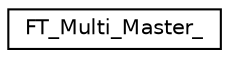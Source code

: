 digraph "Graphical Class Hierarchy"
{
 // LATEX_PDF_SIZE
  edge [fontname="Helvetica",fontsize="10",labelfontname="Helvetica",labelfontsize="10"];
  node [fontname="Helvetica",fontsize="10",shape=record];
  rankdir="LR";
  Node0 [label="FT_Multi_Master_",height=0.2,width=0.4,color="black", fillcolor="white", style="filled",URL="$d2/d41/structFT__Multi__Master__.html",tooltip=" "];
}
